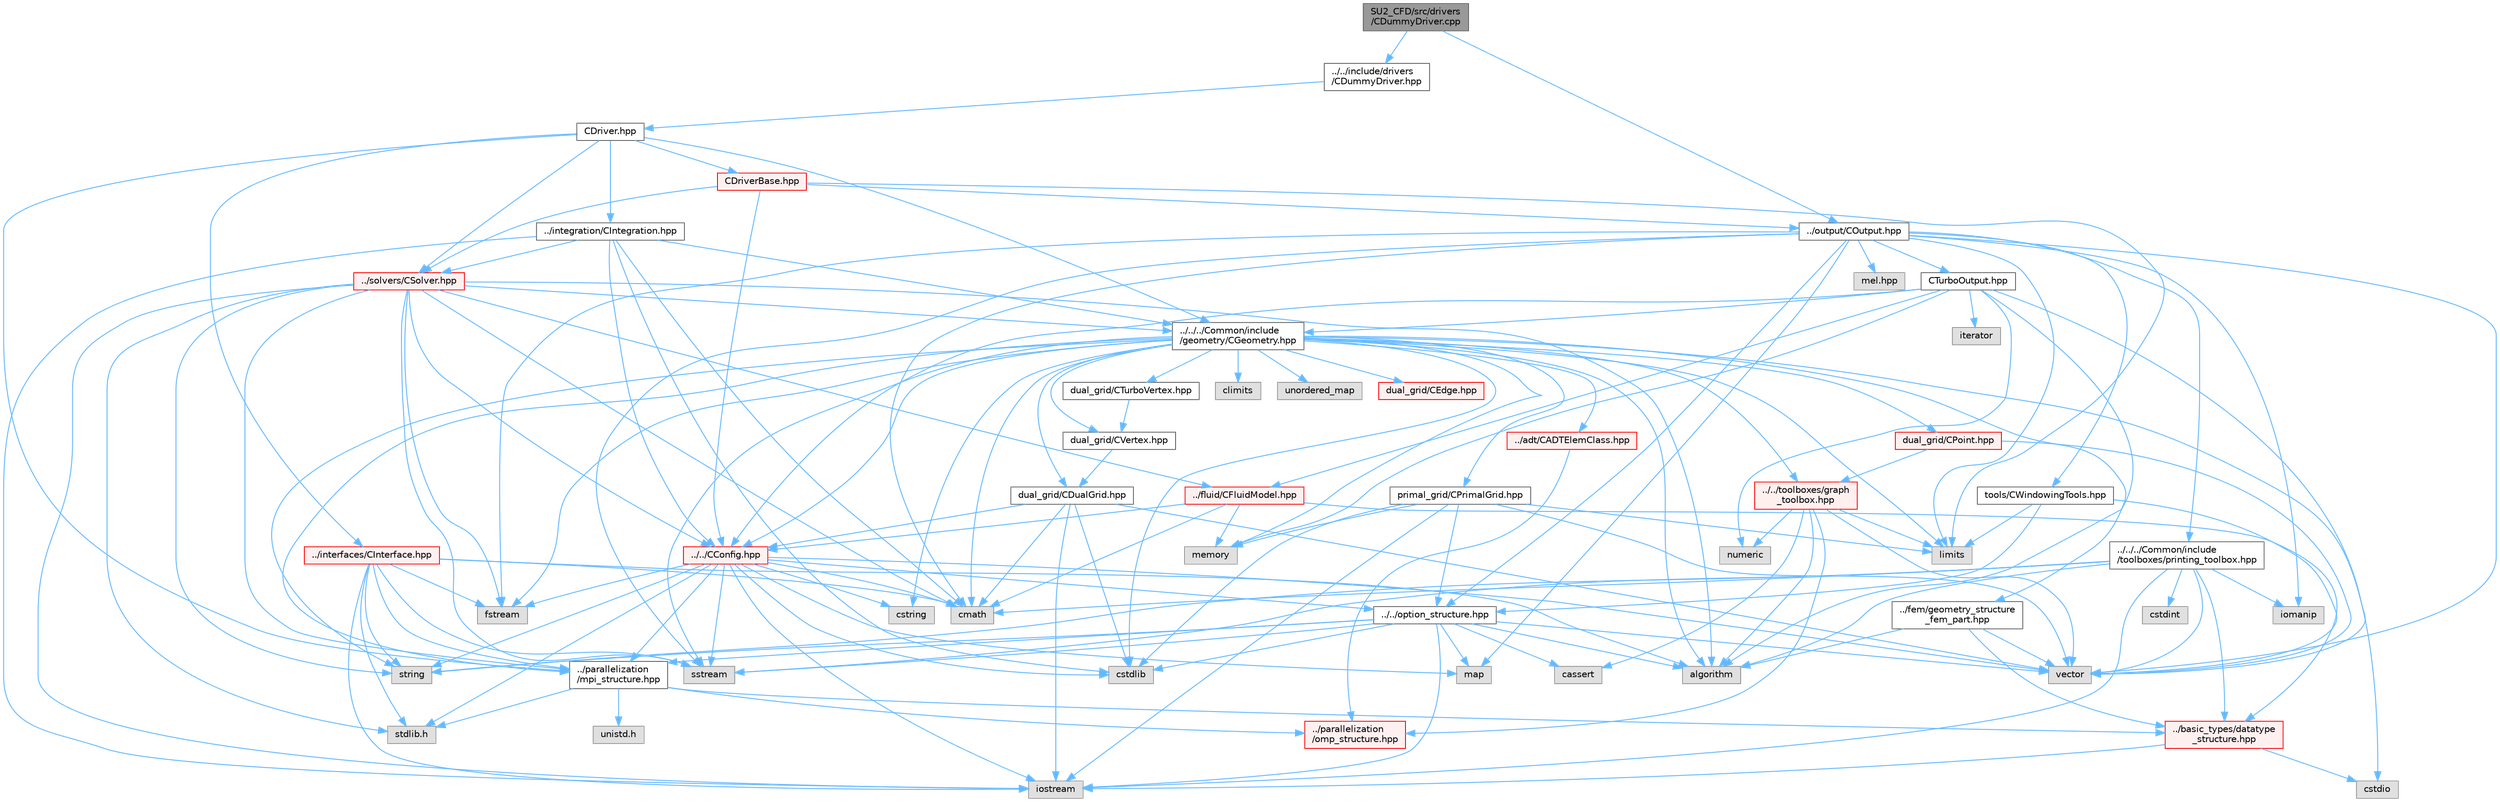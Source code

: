 digraph "SU2_CFD/src/drivers/CDummyDriver.cpp"
{
 // LATEX_PDF_SIZE
  bgcolor="transparent";
  edge [fontname=Helvetica,fontsize=10,labelfontname=Helvetica,labelfontsize=10];
  node [fontname=Helvetica,fontsize=10,shape=box,height=0.2,width=0.4];
  Node1 [id="Node000001",label="SU2_CFD/src/drivers\l/CDummyDriver.cpp",height=0.2,width=0.4,color="gray40", fillcolor="grey60", style="filled", fontcolor="black",tooltip="Dummy driver class for running the preprocessing without geometry preprocessing."];
  Node1 -> Node2 [id="edge1_Node000001_Node000002",color="steelblue1",style="solid",tooltip=" "];
  Node2 [id="Node000002",label="../../include/drivers\l/CDummyDriver.hpp",height=0.2,width=0.4,color="grey40", fillcolor="white", style="filled",URL="$CDummyDriver_8hpp.html",tooltip="Headers of the main subroutines for driving single or multi-zone problems. The subroutines and functi..."];
  Node2 -> Node3 [id="edge2_Node000002_Node000003",color="steelblue1",style="solid",tooltip=" "];
  Node3 [id="Node000003",label="CDriver.hpp",height=0.2,width=0.4,color="grey40", fillcolor="white", style="filled",URL="$CDriver_8hpp.html",tooltip="Headers of the main subroutines for driving single or multi-zone problems. The subroutines and functi..."];
  Node3 -> Node4 [id="edge3_Node000003_Node000004",color="steelblue1",style="solid",tooltip=" "];
  Node4 [id="Node000004",label="../../../Common/include\l/geometry/CGeometry.hpp",height=0.2,width=0.4,color="grey40", fillcolor="white", style="filled",URL="$CGeometry_8hpp.html",tooltip="Headers of the main subroutines for creating the geometrical structure. The subroutines and functions..."];
  Node4 -> Node5 [id="edge4_Node000004_Node000005",color="steelblue1",style="solid",tooltip=" "];
  Node5 [id="Node000005",label="limits",height=0.2,width=0.4,color="grey60", fillcolor="#E0E0E0", style="filled",tooltip=" "];
  Node4 -> Node6 [id="edge5_Node000004_Node000006",color="steelblue1",style="solid",tooltip=" "];
  Node6 [id="Node000006",label="../parallelization\l/mpi_structure.hpp",height=0.2,width=0.4,color="grey40", fillcolor="white", style="filled",URL="$mpi__structure_8hpp.html",tooltip="Headers of the mpi interface for generalized datatypes. The subroutines and functions are in the mpi_..."];
  Node6 -> Node7 [id="edge6_Node000006_Node000007",color="steelblue1",style="solid",tooltip=" "];
  Node7 [id="Node000007",label="stdlib.h",height=0.2,width=0.4,color="grey60", fillcolor="#E0E0E0", style="filled",tooltip=" "];
  Node6 -> Node8 [id="edge7_Node000006_Node000008",color="steelblue1",style="solid",tooltip=" "];
  Node8 [id="Node000008",label="../basic_types/datatype\l_structure.hpp",height=0.2,width=0.4,color="red", fillcolor="#FFF0F0", style="filled",URL="$datatype__structure_8hpp.html",tooltip="Headers for generalized datatypes, defines an interface for AD types."];
  Node8 -> Node9 [id="edge8_Node000008_Node000009",color="steelblue1",style="solid",tooltip=" "];
  Node9 [id="Node000009",label="iostream",height=0.2,width=0.4,color="grey60", fillcolor="#E0E0E0", style="filled",tooltip=" "];
  Node8 -> Node11 [id="edge9_Node000008_Node000011",color="steelblue1",style="solid",tooltip=" "];
  Node11 [id="Node000011",label="cstdio",height=0.2,width=0.4,color="grey60", fillcolor="#E0E0E0", style="filled",tooltip=" "];
  Node6 -> Node18 [id="edge10_Node000006_Node000018",color="steelblue1",style="solid",tooltip=" "];
  Node18 [id="Node000018",label="unistd.h",height=0.2,width=0.4,color="grey60", fillcolor="#E0E0E0", style="filled",tooltip=" "];
  Node6 -> Node15 [id="edge11_Node000006_Node000015",color="steelblue1",style="solid",tooltip=" "];
  Node15 [id="Node000015",label="../parallelization\l/omp_structure.hpp",height=0.2,width=0.4,color="red", fillcolor="#FFF0F0", style="filled",URL="$omp__structure_8hpp.html",tooltip="OpenMP interface header, provides compatibility functions if the code is built without OpenMP support..."];
  Node4 -> Node19 [id="edge12_Node000004_Node000019",color="steelblue1",style="solid",tooltip=" "];
  Node19 [id="Node000019",label="string",height=0.2,width=0.4,color="grey60", fillcolor="#E0E0E0", style="filled",tooltip=" "];
  Node4 -> Node20 [id="edge13_Node000004_Node000020",color="steelblue1",style="solid",tooltip=" "];
  Node20 [id="Node000020",label="fstream",height=0.2,width=0.4,color="grey60", fillcolor="#E0E0E0", style="filled",tooltip=" "];
  Node4 -> Node21 [id="edge14_Node000004_Node000021",color="steelblue1",style="solid",tooltip=" "];
  Node21 [id="Node000021",label="sstream",height=0.2,width=0.4,color="grey60", fillcolor="#E0E0E0", style="filled",tooltip=" "];
  Node4 -> Node22 [id="edge15_Node000004_Node000022",color="steelblue1",style="solid",tooltip=" "];
  Node22 [id="Node000022",label="cmath",height=0.2,width=0.4,color="grey60", fillcolor="#E0E0E0", style="filled",tooltip=" "];
  Node4 -> Node23 [id="edge16_Node000004_Node000023",color="steelblue1",style="solid",tooltip=" "];
  Node23 [id="Node000023",label="algorithm",height=0.2,width=0.4,color="grey60", fillcolor="#E0E0E0", style="filled",tooltip=" "];
  Node4 -> Node24 [id="edge17_Node000004_Node000024",color="steelblue1",style="solid",tooltip=" "];
  Node24 [id="Node000024",label="cstring",height=0.2,width=0.4,color="grey60", fillcolor="#E0E0E0", style="filled",tooltip=" "];
  Node4 -> Node11 [id="edge18_Node000004_Node000011",color="steelblue1",style="solid",tooltip=" "];
  Node4 -> Node25 [id="edge19_Node000004_Node000025",color="steelblue1",style="solid",tooltip=" "];
  Node25 [id="Node000025",label="cstdlib",height=0.2,width=0.4,color="grey60", fillcolor="#E0E0E0", style="filled",tooltip=" "];
  Node4 -> Node26 [id="edge20_Node000004_Node000026",color="steelblue1",style="solid",tooltip=" "];
  Node26 [id="Node000026",label="climits",height=0.2,width=0.4,color="grey60", fillcolor="#E0E0E0", style="filled",tooltip=" "];
  Node4 -> Node27 [id="edge21_Node000004_Node000027",color="steelblue1",style="solid",tooltip=" "];
  Node27 [id="Node000027",label="memory",height=0.2,width=0.4,color="grey60", fillcolor="#E0E0E0", style="filled",tooltip=" "];
  Node4 -> Node28 [id="edge22_Node000004_Node000028",color="steelblue1",style="solid",tooltip=" "];
  Node28 [id="Node000028",label="unordered_map",height=0.2,width=0.4,color="grey60", fillcolor="#E0E0E0", style="filled",tooltip=" "];
  Node4 -> Node29 [id="edge23_Node000004_Node000029",color="steelblue1",style="solid",tooltip=" "];
  Node29 [id="Node000029",label="primal_grid/CPrimalGrid.hpp",height=0.2,width=0.4,color="grey40", fillcolor="white", style="filled",URL="$CPrimalGrid_8hpp.html",tooltip="Headers of the main subroutines for storing the primal grid structure. The subroutines and functions ..."];
  Node29 -> Node9 [id="edge24_Node000029_Node000009",color="steelblue1",style="solid",tooltip=" "];
  Node29 -> Node30 [id="edge25_Node000029_Node000030",color="steelblue1",style="solid",tooltip=" "];
  Node30 [id="Node000030",label="vector",height=0.2,width=0.4,color="grey60", fillcolor="#E0E0E0", style="filled",tooltip=" "];
  Node29 -> Node5 [id="edge26_Node000029_Node000005",color="steelblue1",style="solid",tooltip=" "];
  Node29 -> Node25 [id="edge27_Node000029_Node000025",color="steelblue1",style="solid",tooltip=" "];
  Node29 -> Node27 [id="edge28_Node000029_Node000027",color="steelblue1",style="solid",tooltip=" "];
  Node29 -> Node31 [id="edge29_Node000029_Node000031",color="steelblue1",style="solid",tooltip=" "];
  Node31 [id="Node000031",label="../../option_structure.hpp",height=0.2,width=0.4,color="grey40", fillcolor="white", style="filled",URL="$option__structure_8hpp.html",tooltip="Defines classes for referencing options for easy input in CConfig."];
  Node31 -> Node6 [id="edge30_Node000031_Node000006",color="steelblue1",style="solid",tooltip=" "];
  Node31 -> Node9 [id="edge31_Node000031_Node000009",color="steelblue1",style="solid",tooltip=" "];
  Node31 -> Node21 [id="edge32_Node000031_Node000021",color="steelblue1",style="solid",tooltip=" "];
  Node31 -> Node19 [id="edge33_Node000031_Node000019",color="steelblue1",style="solid",tooltip=" "];
  Node31 -> Node30 [id="edge34_Node000031_Node000030",color="steelblue1",style="solid",tooltip=" "];
  Node31 -> Node32 [id="edge35_Node000031_Node000032",color="steelblue1",style="solid",tooltip=" "];
  Node32 [id="Node000032",label="map",height=0.2,width=0.4,color="grey60", fillcolor="#E0E0E0", style="filled",tooltip=" "];
  Node31 -> Node25 [id="edge36_Node000031_Node000025",color="steelblue1",style="solid",tooltip=" "];
  Node31 -> Node23 [id="edge37_Node000031_Node000023",color="steelblue1",style="solid",tooltip=" "];
  Node31 -> Node33 [id="edge38_Node000031_Node000033",color="steelblue1",style="solid",tooltip=" "];
  Node33 [id="Node000033",label="cassert",height=0.2,width=0.4,color="grey60", fillcolor="#E0E0E0", style="filled",tooltip=" "];
  Node4 -> Node34 [id="edge39_Node000004_Node000034",color="steelblue1",style="solid",tooltip=" "];
  Node34 [id="Node000034",label="dual_grid/CDualGrid.hpp",height=0.2,width=0.4,color="grey40", fillcolor="white", style="filled",URL="$CDualGrid_8hpp.html",tooltip="Headers of the main subroutines for doing the complete dual grid structure. The subroutines and funct..."];
  Node34 -> Node22 [id="edge40_Node000034_Node000022",color="steelblue1",style="solid",tooltip=" "];
  Node34 -> Node9 [id="edge41_Node000034_Node000009",color="steelblue1",style="solid",tooltip=" "];
  Node34 -> Node25 [id="edge42_Node000034_Node000025",color="steelblue1",style="solid",tooltip=" "];
  Node34 -> Node30 [id="edge43_Node000034_Node000030",color="steelblue1",style="solid",tooltip=" "];
  Node34 -> Node35 [id="edge44_Node000034_Node000035",color="steelblue1",style="solid",tooltip=" "];
  Node35 [id="Node000035",label="../../CConfig.hpp",height=0.2,width=0.4,color="red", fillcolor="#FFF0F0", style="filled",URL="$CConfig_8hpp.html",tooltip="All the information about the definition of the physical problem. The subroutines and functions are i..."];
  Node35 -> Node6 [id="edge45_Node000035_Node000006",color="steelblue1",style="solid",tooltip=" "];
  Node35 -> Node9 [id="edge46_Node000035_Node000009",color="steelblue1",style="solid",tooltip=" "];
  Node35 -> Node25 [id="edge47_Node000035_Node000025",color="steelblue1",style="solid",tooltip=" "];
  Node35 -> Node20 [id="edge48_Node000035_Node000020",color="steelblue1",style="solid",tooltip=" "];
  Node35 -> Node21 [id="edge49_Node000035_Node000021",color="steelblue1",style="solid",tooltip=" "];
  Node35 -> Node19 [id="edge50_Node000035_Node000019",color="steelblue1",style="solid",tooltip=" "];
  Node35 -> Node24 [id="edge51_Node000035_Node000024",color="steelblue1",style="solid",tooltip=" "];
  Node35 -> Node30 [id="edge52_Node000035_Node000030",color="steelblue1",style="solid",tooltip=" "];
  Node35 -> Node7 [id="edge53_Node000035_Node000007",color="steelblue1",style="solid",tooltip=" "];
  Node35 -> Node22 [id="edge54_Node000035_Node000022",color="steelblue1",style="solid",tooltip=" "];
  Node35 -> Node32 [id="edge55_Node000035_Node000032",color="steelblue1",style="solid",tooltip=" "];
  Node35 -> Node31 [id="edge56_Node000035_Node000031",color="steelblue1",style="solid",tooltip=" "];
  Node4 -> Node48 [id="edge57_Node000004_Node000048",color="steelblue1",style="solid",tooltip=" "];
  Node48 [id="Node000048",label="dual_grid/CPoint.hpp",height=0.2,width=0.4,color="red", fillcolor="#FFF0F0", style="filled",URL="$CPoint_8hpp.html",tooltip="Declaration of the point class that stores geometric and adjacency information for dual control volum..."];
  Node48 -> Node49 [id="edge58_Node000048_Node000049",color="steelblue1",style="solid",tooltip=" "];
  Node49 [id="Node000049",label="../../toolboxes/graph\l_toolbox.hpp",height=0.2,width=0.4,color="red", fillcolor="#FFF0F0", style="filled",URL="$graph__toolbox_8hpp.html",tooltip="Functions and classes to build/represent sparse graphs or sparse patterns."];
  Node49 -> Node15 [id="edge59_Node000049_Node000015",color="steelblue1",style="solid",tooltip=" "];
  Node49 -> Node30 [id="edge60_Node000049_Node000030",color="steelblue1",style="solid",tooltip=" "];
  Node49 -> Node5 [id="edge61_Node000049_Node000005",color="steelblue1",style="solid",tooltip=" "];
  Node49 -> Node33 [id="edge62_Node000049_Node000033",color="steelblue1",style="solid",tooltip=" "];
  Node49 -> Node23 [id="edge63_Node000049_Node000023",color="steelblue1",style="solid",tooltip=" "];
  Node49 -> Node51 [id="edge64_Node000049_Node000051",color="steelblue1",style="solid",tooltip=" "];
  Node51 [id="Node000051",label="numeric",height=0.2,width=0.4,color="grey60", fillcolor="#E0E0E0", style="filled",tooltip=" "];
  Node48 -> Node30 [id="edge65_Node000048_Node000030",color="steelblue1",style="solid",tooltip=" "];
  Node4 -> Node53 [id="edge66_Node000004_Node000053",color="steelblue1",style="solid",tooltip=" "];
  Node53 [id="Node000053",label="dual_grid/CEdge.hpp",height=0.2,width=0.4,color="red", fillcolor="#FFF0F0", style="filled",URL="$CEdge_8hpp.html",tooltip="Declaration of the edge class CEdge.cpp file."];
  Node4 -> Node54 [id="edge67_Node000004_Node000054",color="steelblue1",style="solid",tooltip=" "];
  Node54 [id="Node000054",label="dual_grid/CVertex.hpp",height=0.2,width=0.4,color="grey40", fillcolor="white", style="filled",URL="$CVertex_8hpp.html",tooltip="Headers of the main subroutines for doing the complete dual grid structure. The subroutines and funct..."];
  Node54 -> Node34 [id="edge68_Node000054_Node000034",color="steelblue1",style="solid",tooltip=" "];
  Node4 -> Node55 [id="edge69_Node000004_Node000055",color="steelblue1",style="solid",tooltip=" "];
  Node55 [id="Node000055",label="dual_grid/CTurboVertex.hpp",height=0.2,width=0.4,color="grey40", fillcolor="white", style="filled",URL="$CTurboVertex_8hpp.html",tooltip="Headers of the main subroutines for doing the complete dual grid structure. The subroutines and funct..."];
  Node55 -> Node54 [id="edge70_Node000055_Node000054",color="steelblue1",style="solid",tooltip=" "];
  Node4 -> Node35 [id="edge71_Node000004_Node000035",color="steelblue1",style="solid",tooltip=" "];
  Node4 -> Node56 [id="edge72_Node000004_Node000056",color="steelblue1",style="solid",tooltip=" "];
  Node56 [id="Node000056",label="../fem/geometry_structure\l_fem_part.hpp",height=0.2,width=0.4,color="grey40", fillcolor="white", style="filled",URL="$geometry__structure__fem__part_8hpp.html",tooltip="Helper classes for the Fluid FEM solver."];
  Node56 -> Node8 [id="edge73_Node000056_Node000008",color="steelblue1",style="solid",tooltip=" "];
  Node56 -> Node30 [id="edge74_Node000056_Node000030",color="steelblue1",style="solid",tooltip=" "];
  Node56 -> Node23 [id="edge75_Node000056_Node000023",color="steelblue1",style="solid",tooltip=" "];
  Node4 -> Node49 [id="edge76_Node000004_Node000049",color="steelblue1",style="solid",tooltip=" "];
  Node4 -> Node57 [id="edge77_Node000004_Node000057",color="steelblue1",style="solid",tooltip=" "];
  Node57 [id="Node000057",label="../adt/CADTElemClass.hpp",height=0.2,width=0.4,color="red", fillcolor="#FFF0F0", style="filled",URL="$CADTElemClass_8hpp.html",tooltip="Class for storing an ADT of (linear) elements in an arbitrary number of dimensions."];
  Node57 -> Node15 [id="edge78_Node000057_Node000015",color="steelblue1",style="solid",tooltip=" "];
  Node3 -> Node6 [id="edge79_Node000003_Node000006",color="steelblue1",style="solid",tooltip=" "];
  Node3 -> Node61 [id="edge80_Node000003_Node000061",color="steelblue1",style="solid",tooltip=" "];
  Node61 [id="Node000061",label="../integration/CIntegration.hpp",height=0.2,width=0.4,color="grey40", fillcolor="white", style="filled",URL="$CIntegration_8hpp.html",tooltip="Declaration of the main routines to orchestrate space and time integration."];
  Node61 -> Node22 [id="edge81_Node000061_Node000022",color="steelblue1",style="solid",tooltip=" "];
  Node61 -> Node9 [id="edge82_Node000061_Node000009",color="steelblue1",style="solid",tooltip=" "];
  Node61 -> Node25 [id="edge83_Node000061_Node000025",color="steelblue1",style="solid",tooltip=" "];
  Node61 -> Node62 [id="edge84_Node000061_Node000062",color="steelblue1",style="solid",tooltip=" "];
  Node62 [id="Node000062",label="../solvers/CSolver.hpp",height=0.2,width=0.4,color="red", fillcolor="#FFF0F0", style="filled",URL="$CSolver_8hpp.html",tooltip="Headers of the CSolver class which is inherited by all of the other solvers."];
  Node62 -> Node6 [id="edge85_Node000062_Node000006",color="steelblue1",style="solid",tooltip=" "];
  Node62 -> Node22 [id="edge86_Node000062_Node000022",color="steelblue1",style="solid",tooltip=" "];
  Node62 -> Node19 [id="edge87_Node000062_Node000019",color="steelblue1",style="solid",tooltip=" "];
  Node62 -> Node20 [id="edge88_Node000062_Node000020",color="steelblue1",style="solid",tooltip=" "];
  Node62 -> Node21 [id="edge89_Node000062_Node000021",color="steelblue1",style="solid",tooltip=" "];
  Node62 -> Node23 [id="edge90_Node000062_Node000023",color="steelblue1",style="solid",tooltip=" "];
  Node62 -> Node9 [id="edge91_Node000062_Node000009",color="steelblue1",style="solid",tooltip=" "];
  Node62 -> Node7 [id="edge92_Node000062_Node000007",color="steelblue1",style="solid",tooltip=" "];
  Node62 -> Node64 [id="edge93_Node000062_Node000064",color="steelblue1",style="solid",tooltip=" "];
  Node64 [id="Node000064",label="../fluid/CFluidModel.hpp",height=0.2,width=0.4,color="red", fillcolor="#FFF0F0", style="filled",URL="$CFluidModel_8hpp.html",tooltip="Defines the main fluid model class for thermophysical properties."];
  Node64 -> Node22 [id="edge94_Node000064_Node000022",color="steelblue1",style="solid",tooltip=" "];
  Node64 -> Node27 [id="edge95_Node000064_Node000027",color="steelblue1",style="solid",tooltip=" "];
  Node64 -> Node35 [id="edge96_Node000064_Node000035",color="steelblue1",style="solid",tooltip=" "];
  Node64 -> Node8 [id="edge97_Node000064_Node000008",color="steelblue1",style="solid",tooltip=" "];
  Node62 -> Node4 [id="edge98_Node000062_Node000004",color="steelblue1",style="solid",tooltip=" "];
  Node62 -> Node35 [id="edge99_Node000062_Node000035",color="steelblue1",style="solid",tooltip=" "];
  Node61 -> Node4 [id="edge100_Node000061_Node000004",color="steelblue1",style="solid",tooltip=" "];
  Node61 -> Node35 [id="edge101_Node000061_Node000035",color="steelblue1",style="solid",tooltip=" "];
  Node3 -> Node91 [id="edge102_Node000003_Node000091",color="steelblue1",style="solid",tooltip=" "];
  Node91 [id="Node000091",label="../interfaces/CInterface.hpp",height=0.2,width=0.4,color="red", fillcolor="#FFF0F0", style="filled",URL="$CInterface_8hpp.html",tooltip="Declarations and inlines of the transfer structure. The subroutines and functions are in the physics ..."];
  Node91 -> Node6 [id="edge103_Node000091_Node000006",color="steelblue1",style="solid",tooltip=" "];
  Node91 -> Node22 [id="edge104_Node000091_Node000022",color="steelblue1",style="solid",tooltip=" "];
  Node91 -> Node19 [id="edge105_Node000091_Node000019",color="steelblue1",style="solid",tooltip=" "];
  Node91 -> Node20 [id="edge106_Node000091_Node000020",color="steelblue1",style="solid",tooltip=" "];
  Node91 -> Node21 [id="edge107_Node000091_Node000021",color="steelblue1",style="solid",tooltip=" "];
  Node91 -> Node23 [id="edge108_Node000091_Node000023",color="steelblue1",style="solid",tooltip=" "];
  Node91 -> Node9 [id="edge109_Node000091_Node000009",color="steelblue1",style="solid",tooltip=" "];
  Node91 -> Node7 [id="edge110_Node000091_Node000007",color="steelblue1",style="solid",tooltip=" "];
  Node3 -> Node62 [id="edge111_Node000003_Node000062",color="steelblue1",style="solid",tooltip=" "];
  Node3 -> Node92 [id="edge112_Node000003_Node000092",color="steelblue1",style="solid",tooltip=" "];
  Node92 [id="Node000092",label="CDriverBase.hpp",height=0.2,width=0.4,color="red", fillcolor="#FFF0F0", style="filled",URL="$CDriverBase_8hpp.html",tooltip="Base class for all drivers."];
  Node92 -> Node5 [id="edge113_Node000092_Node000005",color="steelblue1",style="solid",tooltip=" "];
  Node92 -> Node35 [id="edge114_Node000092_Node000035",color="steelblue1",style="solid",tooltip=" "];
  Node92 -> Node94 [id="edge115_Node000092_Node000094",color="steelblue1",style="solid",tooltip=" "];
  Node94 [id="Node000094",label="../output/COutput.hpp",height=0.2,width=0.4,color="grey40", fillcolor="white", style="filled",URL="$COutput_8hpp.html",tooltip="Headers of the output class."];
  Node94 -> Node20 [id="edge116_Node000094_Node000020",color="steelblue1",style="solid",tooltip=" "];
  Node94 -> Node22 [id="edge117_Node000094_Node000022",color="steelblue1",style="solid",tooltip=" "];
  Node94 -> Node32 [id="edge118_Node000094_Node000032",color="steelblue1",style="solid",tooltip=" "];
  Node94 -> Node21 [id="edge119_Node000094_Node000021",color="steelblue1",style="solid",tooltip=" "];
  Node94 -> Node82 [id="edge120_Node000094_Node000082",color="steelblue1",style="solid",tooltip=" "];
  Node82 [id="Node000082",label="iomanip",height=0.2,width=0.4,color="grey60", fillcolor="#E0E0E0", style="filled",tooltip=" "];
  Node94 -> Node5 [id="edge121_Node000094_Node000005",color="steelblue1",style="solid",tooltip=" "];
  Node94 -> Node30 [id="edge122_Node000094_Node000030",color="steelblue1",style="solid",tooltip=" "];
  Node94 -> Node95 [id="edge123_Node000094_Node000095",color="steelblue1",style="solid",tooltip=" "];
  Node95 [id="Node000095",label="../../../Common/include\l/toolboxes/printing_toolbox.hpp",height=0.2,width=0.4,color="grey40", fillcolor="white", style="filled",URL="$printing__toolbox_8hpp.html",tooltip="Header file for the printing toolbox."];
  Node95 -> Node9 [id="edge124_Node000095_Node000009",color="steelblue1",style="solid",tooltip=" "];
  Node95 -> Node82 [id="edge125_Node000095_Node000082",color="steelblue1",style="solid",tooltip=" "];
  Node95 -> Node43 [id="edge126_Node000095_Node000043",color="steelblue1",style="solid",tooltip=" "];
  Node43 [id="Node000043",label="cstdint",height=0.2,width=0.4,color="grey60", fillcolor="#E0E0E0", style="filled",tooltip=" "];
  Node95 -> Node30 [id="edge127_Node000095_Node000030",color="steelblue1",style="solid",tooltip=" "];
  Node95 -> Node19 [id="edge128_Node000095_Node000019",color="steelblue1",style="solid",tooltip=" "];
  Node95 -> Node21 [id="edge129_Node000095_Node000021",color="steelblue1",style="solid",tooltip=" "];
  Node95 -> Node22 [id="edge130_Node000095_Node000022",color="steelblue1",style="solid",tooltip=" "];
  Node95 -> Node23 [id="edge131_Node000095_Node000023",color="steelblue1",style="solid",tooltip=" "];
  Node95 -> Node8 [id="edge132_Node000095_Node000008",color="steelblue1",style="solid",tooltip=" "];
  Node94 -> Node96 [id="edge133_Node000094_Node000096",color="steelblue1",style="solid",tooltip=" "];
  Node96 [id="Node000096",label="tools/CWindowingTools.hpp",height=0.2,width=0.4,color="grey40", fillcolor="white", style="filled",URL="$CWindowingTools_8hpp.html",tooltip=" "];
  Node96 -> Node30 [id="edge134_Node000096_Node000030",color="steelblue1",style="solid",tooltip=" "];
  Node96 -> Node5 [id="edge135_Node000096_Node000005",color="steelblue1",style="solid",tooltip=" "];
  Node96 -> Node31 [id="edge136_Node000096_Node000031",color="steelblue1",style="solid",tooltip=" "];
  Node94 -> Node31 [id="edge137_Node000094_Node000031",color="steelblue1",style="solid",tooltip=" "];
  Node94 -> Node97 [id="edge138_Node000094_Node000097",color="steelblue1",style="solid",tooltip=" "];
  Node97 [id="Node000097",label="CTurboOutput.hpp",height=0.2,width=0.4,color="grey40", fillcolor="white", style="filled",URL="$CTurboOutput_8hpp.html",tooltip="Headers of the Turbomachinery Performance class."];
  Node97 -> Node30 [id="edge139_Node000097_Node000030",color="steelblue1",style="solid",tooltip=" "];
  Node97 -> Node27 [id="edge140_Node000097_Node000027",color="steelblue1",style="solid",tooltip=" "];
  Node97 -> Node23 [id="edge141_Node000097_Node000023",color="steelblue1",style="solid",tooltip=" "];
  Node97 -> Node98 [id="edge142_Node000097_Node000098",color="steelblue1",style="solid",tooltip=" "];
  Node98 [id="Node000098",label="iterator",height=0.2,width=0.4,color="grey60", fillcolor="#E0E0E0", style="filled",tooltip=" "];
  Node97 -> Node51 [id="edge143_Node000097_Node000051",color="steelblue1",style="solid",tooltip=" "];
  Node97 -> Node4 [id="edge144_Node000097_Node000004",color="steelblue1",style="solid",tooltip=" "];
  Node97 -> Node35 [id="edge145_Node000097_Node000035",color="steelblue1",style="solid",tooltip=" "];
  Node97 -> Node64 [id="edge146_Node000097_Node000064",color="steelblue1",style="solid",tooltip=" "];
  Node94 -> Node99 [id="edge147_Node000094_Node000099",color="steelblue1",style="solid",tooltip=" "];
  Node99 [id="Node000099",label="mel.hpp",height=0.2,width=0.4,color="grey60", fillcolor="#E0E0E0", style="filled",tooltip=" "];
  Node92 -> Node62 [id="edge148_Node000092_Node000062",color="steelblue1",style="solid",tooltip=" "];
  Node1 -> Node94 [id="edge149_Node000001_Node000094",color="steelblue1",style="solid",tooltip=" "];
}
